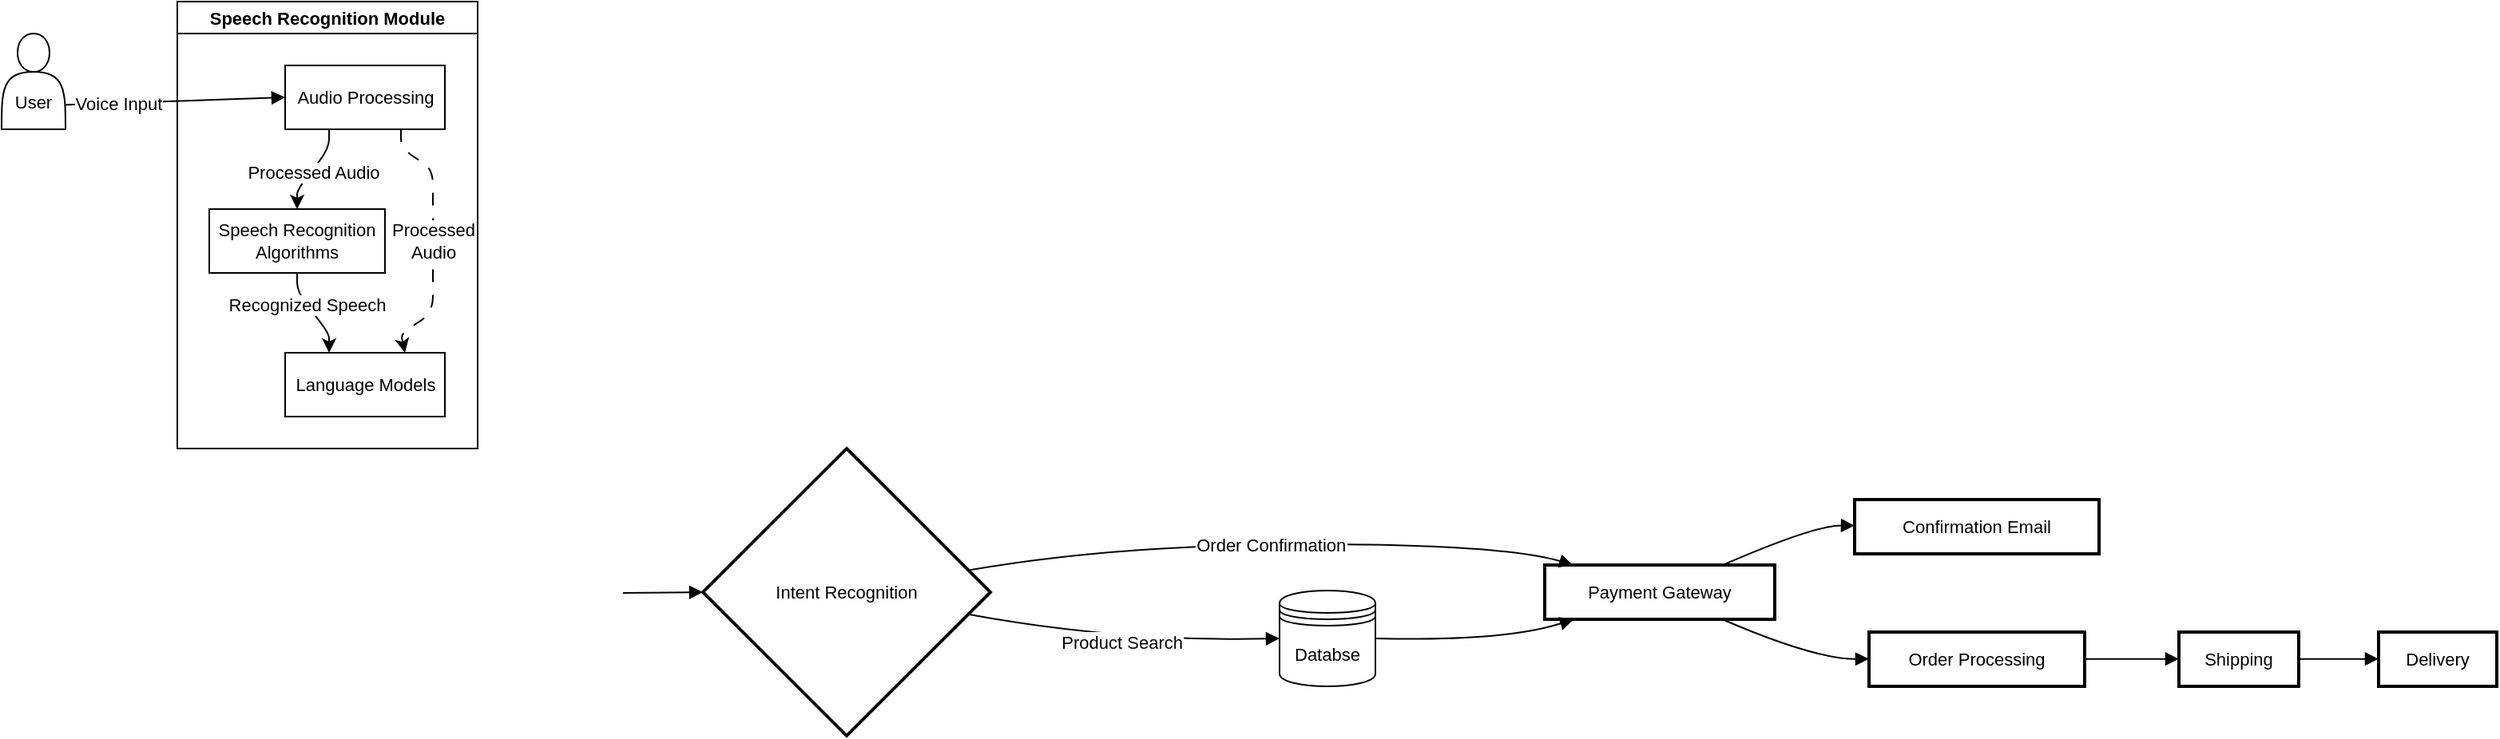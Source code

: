 <mxfile version="23.1.6" type="github">
  <diagram name="Draft 1" id="ZrdwXDP2YWiD1Us1WPxH">
    <mxGraphModel dx="1645" dy="1600" grid="1" gridSize="10" guides="1" tooltips="1" connect="1" arrows="1" fold="1" page="1" pageScale="1" pageWidth="850" pageHeight="1100" math="0" shadow="0">
      <root>
        <mxCell id="0" />
        <mxCell id="1" parent="0" />
        <mxCell id="4" value="Intent Recognition" style="rhombus;strokeWidth=2;whiteSpace=wrap;fontSize=11;" parent="1" vertex="1">
          <mxGeometry x="289" width="180" height="180" as="geometry" />
        </mxCell>
        <mxCell id="6" value="Payment Gateway" style="whiteSpace=wrap;strokeWidth=2;fontSize=11;" parent="1" vertex="1">
          <mxGeometry x="816" y="73" width="144" height="34" as="geometry" />
        </mxCell>
        <mxCell id="7" value="Confirmation Email" style="whiteSpace=wrap;strokeWidth=2;fontSize=11;" parent="1" vertex="1">
          <mxGeometry x="1010" y="32" width="153" height="34" as="geometry" />
        </mxCell>
        <mxCell id="8" value="Order Processing" style="whiteSpace=wrap;strokeWidth=2;fontSize=11;" parent="1" vertex="1">
          <mxGeometry x="1019" y="115" width="135" height="34" as="geometry" />
        </mxCell>
        <mxCell id="9" value="Shipping" style="whiteSpace=wrap;strokeWidth=2;fontSize=11;" parent="1" vertex="1">
          <mxGeometry x="1213" y="115" width="75" height="34" as="geometry" />
        </mxCell>
        <mxCell id="10" value="Delivery" style="whiteSpace=wrap;strokeWidth=2;fontSize=11;" parent="1" vertex="1">
          <mxGeometry x="1338" y="115" width="74" height="34" as="geometry" />
        </mxCell>
        <mxCell id="11" value="" style="curved=1;startArrow=none;endArrow=block;exitX=0.75;exitY=0.75;exitDx=0;exitDy=0;exitPerimeter=0;entryX=0;entryY=0.5;entryDx=0;entryDy=0;fontSize=11;" parent="1" source="M5u9frMeLvFPCN_YoxES-26" target="M5u9frMeLvFPCN_YoxES-39" edge="1">
          <mxGeometry relative="1" as="geometry">
            <Array as="points" />
            <mxPoint x="-53" y="90.07" as="sourcePoint" />
            <mxPoint x="90" y="90" as="targetPoint" />
          </mxGeometry>
        </mxCell>
        <mxCell id="M5u9frMeLvFPCN_YoxES-27" value="Voice Input" style="edgeLabel;html=1;align=center;verticalAlign=middle;resizable=0;points=[];fontSize=11;" vertex="1" connectable="0" parent="11">
          <mxGeometry x="0.3" y="4" relative="1" as="geometry">
            <mxPoint x="-53" y="6" as="offset" />
          </mxGeometry>
        </mxCell>
        <mxCell id="12" value="" style="curved=1;startArrow=none;endArrow=block;exitX=1.0;exitY=0.502;entryX=0.0;entryY=0.5;fontSize=11;" parent="1" target="4" edge="1">
          <mxGeometry relative="1" as="geometry">
            <Array as="points" />
            <mxPoint x="239" y="90.455" as="sourcePoint" />
          </mxGeometry>
        </mxCell>
        <mxCell id="13" value="Product Search" style="curved=1;startArrow=none;endArrow=block;exitX=1.001;exitY=0.591;entryX=0;entryY=0.5;entryDx=0;entryDy=0;fontSize=11;" parent="1" source="4" target="M5u9frMeLvFPCN_YoxES-25" edge="1">
          <mxGeometry relative="1" as="geometry">
            <Array as="points">
              <mxPoint x="548" y="121" />
            </Array>
            <mxPoint x="660" y="120" as="targetPoint" />
          </mxGeometry>
        </mxCell>
        <mxCell id="14" value="Order Confirmation" style="curved=1;startArrow=none;endArrow=block;exitX=1.001;exitY=0.41;entryX=0.129;entryY=0.009;fontSize=11;" parent="1" source="4" target="6" edge="1">
          <mxGeometry relative="1" as="geometry">
            <Array as="points">
              <mxPoint x="548" y="60" />
              <mxPoint x="791" y="60" />
            </Array>
          </mxGeometry>
        </mxCell>
        <mxCell id="15" value="" style="curved=1;startArrow=none;endArrow=block;exitX=1;exitY=0.5;entryX=0.129;entryY=0.995;exitDx=0;exitDy=0;fontSize=11;" parent="1" source="M5u9frMeLvFPCN_YoxES-25" target="6" edge="1">
          <mxGeometry relative="1" as="geometry">
            <Array as="points">
              <mxPoint x="791" y="121" />
            </Array>
            <mxPoint x="720" y="120" as="sourcePoint" />
          </mxGeometry>
        </mxCell>
        <mxCell id="16" value="" style="curved=1;startArrow=none;endArrow=block;exitX=0.769;exitY=0.009;entryX=-0.001;entryY=0.48;fontSize=11;" parent="1" source="6" target="7" edge="1">
          <mxGeometry relative="1" as="geometry">
            <Array as="points">
              <mxPoint x="985" y="48" />
            </Array>
          </mxGeometry>
        </mxCell>
        <mxCell id="17" value="" style="curved=1;startArrow=none;endArrow=block;exitX=0.769;exitY=0.995;entryX=-0.001;entryY=0.495;fontSize=11;" parent="1" source="6" target="8" edge="1">
          <mxGeometry relative="1" as="geometry">
            <Array as="points">
              <mxPoint x="985" y="132" />
            </Array>
          </mxGeometry>
        </mxCell>
        <mxCell id="18" value="" style="curved=1;startArrow=none;endArrow=block;exitX=0.996;exitY=0.495;entryX=-0.004;entryY=0.495;fontSize=11;" parent="1" source="8" target="9" edge="1">
          <mxGeometry relative="1" as="geometry">
            <Array as="points" />
          </mxGeometry>
        </mxCell>
        <mxCell id="19" value="" style="curved=1;startArrow=none;endArrow=block;exitX=0.998;exitY=0.495;entryX=-0.002;entryY=0.495;fontSize=11;" parent="1" source="9" target="10" edge="1">
          <mxGeometry relative="1" as="geometry">
            <Array as="points" />
          </mxGeometry>
        </mxCell>
        <mxCell id="M5u9frMeLvFPCN_YoxES-25" value="Databse" style="shape=datastore;whiteSpace=wrap;html=1;fontSize=11;" vertex="1" parent="1">
          <mxGeometry x="650" y="89" width="60" height="60" as="geometry" />
        </mxCell>
        <mxCell id="M5u9frMeLvFPCN_YoxES-26" value="&lt;br style=&quot;font-size: 11px;&quot;&gt;&lt;br style=&quot;font-size: 11px;&quot;&gt;User" style="shape=actor;whiteSpace=wrap;html=1;fontSize=11;" vertex="1" parent="1">
          <mxGeometry x="-150" y="-260" width="40" height="60" as="geometry" />
        </mxCell>
        <mxCell id="M5u9frMeLvFPCN_YoxES-38" value="Speech Recognition Module" style="swimlane;startSize=20;horizontal=1;childLayout=flowLayout;flowOrientation=north;resizable=1;interRankCellSpacing=50;containerType=tree;fontSize=11;rotation=0;rounded=0;direction=east;movable=1;rotatable=1;deletable=1;editable=1;locked=0;connectable=1;" vertex="1" parent="1">
          <mxGeometry x="-40" y="-280" width="188" height="280" as="geometry">
            <mxRectangle x="10" y="-280" width="270" height="60" as="alternateBounds" />
          </mxGeometry>
        </mxCell>
        <mxCell id="M5u9frMeLvFPCN_YoxES-39" value="Audio Processing" style="whiteSpace=wrap;html=1;fontSize=11;" vertex="1" parent="M5u9frMeLvFPCN_YoxES-38">
          <mxGeometry x="67.5" y="40" width="100" height="40" as="geometry" />
        </mxCell>
        <mxCell id="M5u9frMeLvFPCN_YoxES-40" value="&lt;font style=&quot;font-size: 11px;&quot;&gt;Speech Recognition Algorithms&lt;/font&gt;" style="whiteSpace=wrap;html=1;fontSize=11;" vertex="1" parent="M5u9frMeLvFPCN_YoxES-38">
          <mxGeometry x="20" y="130" width="110" height="40" as="geometry" />
        </mxCell>
        <mxCell id="M5u9frMeLvFPCN_YoxES-41" value="" style="html=1;rounded=1;curved=0;sourcePerimeterSpacing=0;targetPerimeterSpacing=0;startSize=6;endSize=6;noEdgeStyle=1;orthogonal=1;fontSize=11;" edge="1" parent="M5u9frMeLvFPCN_YoxES-38" source="M5u9frMeLvFPCN_YoxES-39" target="M5u9frMeLvFPCN_YoxES-40">
          <mxGeometry relative="1" as="geometry">
            <Array as="points">
              <mxPoint x="95" y="92" />
              <mxPoint x="75" y="118" />
            </Array>
          </mxGeometry>
        </mxCell>
        <mxCell id="M5u9frMeLvFPCN_YoxES-51" value="Processed Audio" style="edgeLabel;html=1;align=center;verticalAlign=middle;resizable=0;points=[];fontSize=11;" vertex="1" connectable="0" parent="M5u9frMeLvFPCN_YoxES-41">
          <mxGeometry x="0.057" y="1" relative="1" as="geometry">
            <mxPoint as="offset" />
          </mxGeometry>
        </mxCell>
        <mxCell id="M5u9frMeLvFPCN_YoxES-43" value="" style="html=1;rounded=1;curved=0;sourcePerimeterSpacing=0;targetPerimeterSpacing=0;startSize=6;endSize=6;noEdgeStyle=1;orthogonal=1;fontSize=11;dashed=1;dashPattern=8 8;entryX=0.75;entryY=0;entryDx=0;entryDy=0;" edge="1" parent="M5u9frMeLvFPCN_YoxES-38" source="M5u9frMeLvFPCN_YoxES-39" target="M5u9frMeLvFPCN_YoxES-44">
          <mxGeometry relative="1" as="geometry">
            <Array as="points">
              <mxPoint x="140" y="92" />
              <mxPoint x="160" y="105" />
              <mxPoint x="160" y="195" />
              <mxPoint x="140" y="208" />
            </Array>
          </mxGeometry>
        </mxCell>
        <mxCell id="M5u9frMeLvFPCN_YoxES-49" value="Processed &lt;br style=&quot;font-size: 11px;&quot;&gt;Audio" style="edgeLabel;html=1;align=center;verticalAlign=middle;resizable=0;points=[];fontSize=11;" vertex="1" connectable="0" parent="M5u9frMeLvFPCN_YoxES-43">
          <mxGeometry x="-0.058" y="-4" relative="1" as="geometry">
            <mxPoint x="4" y="4" as="offset" />
          </mxGeometry>
        </mxCell>
        <mxCell id="M5u9frMeLvFPCN_YoxES-44" value="Language Models" style="whiteSpace=wrap;html=1;fontSize=11;" vertex="1" parent="M5u9frMeLvFPCN_YoxES-38">
          <mxGeometry x="67.5" y="220" width="100" height="40" as="geometry" />
        </mxCell>
        <mxCell id="M5u9frMeLvFPCN_YoxES-45" value="" style="html=1;rounded=1;curved=0;sourcePerimeterSpacing=0;targetPerimeterSpacing=0;startSize=6;endSize=6;noEdgeStyle=1;orthogonal=1;fontSize=11;" edge="1" parent="M5u9frMeLvFPCN_YoxES-38" source="M5u9frMeLvFPCN_YoxES-40" target="M5u9frMeLvFPCN_YoxES-44">
          <mxGeometry relative="1" as="geometry">
            <Array as="points">
              <mxPoint x="75" y="182" />
              <mxPoint x="95" y="208" />
            </Array>
          </mxGeometry>
        </mxCell>
        <mxCell id="pCvcvCtToUKpEbA1IYFl-24" value="Recognized Speech" style="edgeLabel;html=1;align=center;verticalAlign=middle;resizable=0;points=[];fontSize=11;" vertex="1" connectable="0" parent="M5u9frMeLvFPCN_YoxES-45">
          <mxGeometry x="-0.242" relative="1" as="geometry">
            <mxPoint as="offset" />
          </mxGeometry>
        </mxCell>
      </root>
    </mxGraphModel>
  </diagram>
</mxfile>
